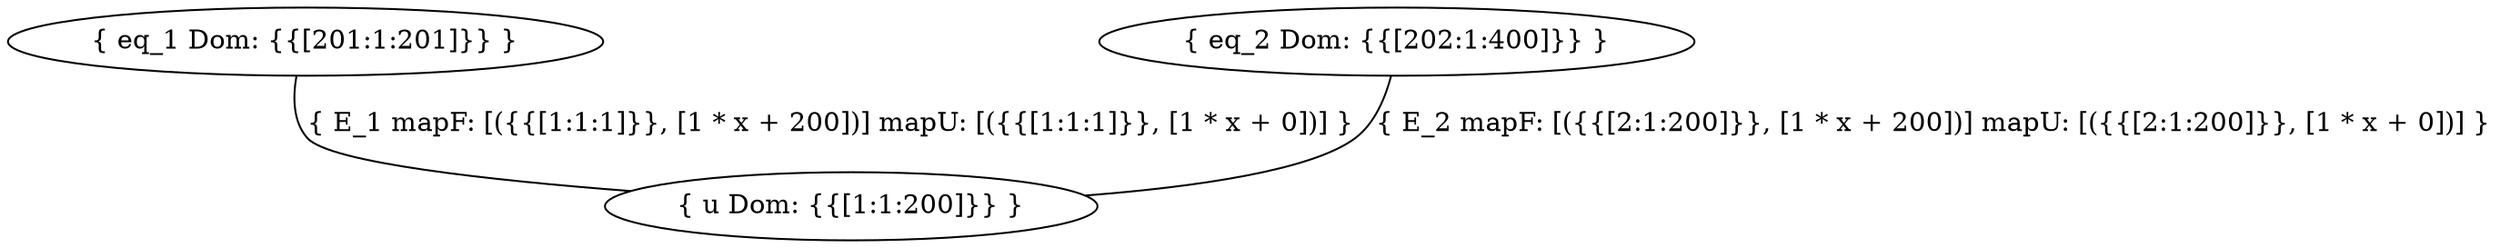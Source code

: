 digraph G{
    ratio="fill"
    node[shape="ellipse"]
    u [label="{ u Dom: {{[1:1:200]}} }"]
    eq_1 [label="{ eq_1 Dom: {{[201:1:201]}} }"]
    eq_2 [label="{ eq_2 Dom: {{[202:1:400]}} }"]
    
eq_1 -> u [label="{ E_1 mapF: [({{[1:1:1]}}, [1 * x + 200])] mapU: [({{[1:1:1]}}, [1 * x + 0])] }", arrowhead="none"]
    eq_2 -> u [label="{ E_2 mapF: [({{[2:1:200]}}, [1 * x + 200])] mapU: [({{[2:1:200]}}, [1 * x + 0])] }", arrowhead="none"]
    
}
